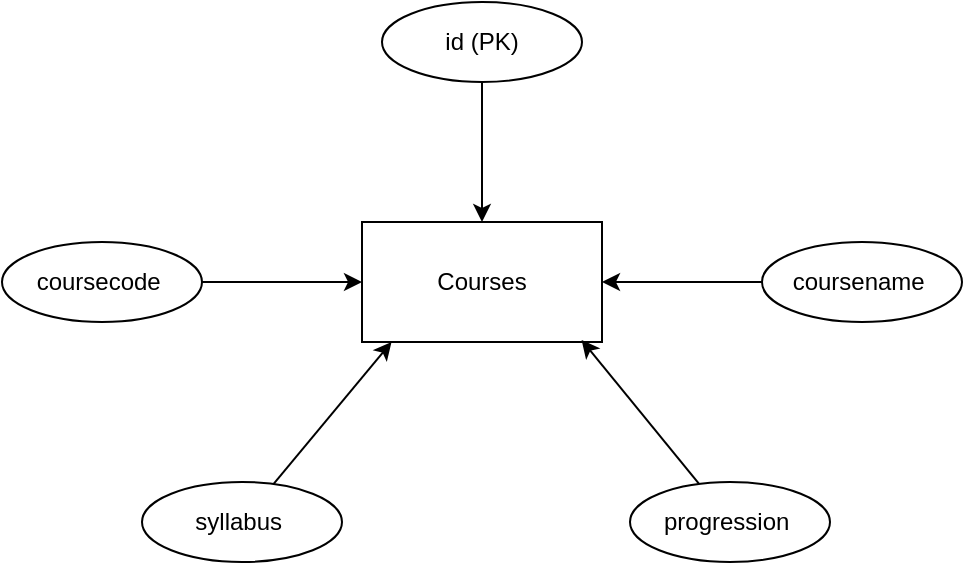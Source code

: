 <mxfile>
    <diagram id="iSMqFJ1wIg3Ju1Nw4q8g" name="Page-1">
        <mxGraphModel dx="1031" dy="585" grid="1" gridSize="10" guides="1" tooltips="1" connect="1" arrows="1" fold="1" page="1" pageScale="1" pageWidth="827" pageHeight="1169" math="0" shadow="0">
            <root>
                <mxCell id="0"/>
                <mxCell id="1" parent="0"/>
                <mxCell id="2" value="Courses" style="rounded=0;whiteSpace=wrap;html=1;" parent="1" vertex="1">
                    <mxGeometry x="280" y="230" width="120" height="60" as="geometry"/>
                </mxCell>
                <mxCell id="9" value="" style="edgeStyle=none;html=1;" edge="1" parent="1" source="3" target="2">
                    <mxGeometry relative="1" as="geometry"/>
                </mxCell>
                <mxCell id="3" value="coursecode&amp;nbsp;" style="ellipse;whiteSpace=wrap;html=1;align=center;" parent="1" vertex="1">
                    <mxGeometry x="100" y="240" width="100" height="40" as="geometry"/>
                </mxCell>
                <mxCell id="12" style="edgeStyle=none;html=1;entryX=0.123;entryY=1;entryDx=0;entryDy=0;entryPerimeter=0;" edge="1" parent="1" source="4" target="2">
                    <mxGeometry relative="1" as="geometry"/>
                </mxCell>
                <mxCell id="4" value="syllabus&amp;nbsp;" style="ellipse;whiteSpace=wrap;html=1;align=center;" parent="1" vertex="1">
                    <mxGeometry x="170" y="360" width="100" height="40" as="geometry"/>
                </mxCell>
                <mxCell id="10" value="" style="edgeStyle=none;html=1;" edge="1" parent="1" source="5" target="2">
                    <mxGeometry relative="1" as="geometry"/>
                </mxCell>
                <mxCell id="5" value="coursename&amp;nbsp;" style="ellipse;whiteSpace=wrap;html=1;align=center;" parent="1" vertex="1">
                    <mxGeometry x="480" y="240" width="100" height="40" as="geometry"/>
                </mxCell>
                <mxCell id="11" style="edgeStyle=none;html=1;entryX=0.915;entryY=0.983;entryDx=0;entryDy=0;entryPerimeter=0;" edge="1" parent="1" source="6" target="2">
                    <mxGeometry relative="1" as="geometry">
                        <mxPoint x="390" y="280" as="targetPoint"/>
                    </mxGeometry>
                </mxCell>
                <mxCell id="6" value="progression&amp;nbsp;" style="ellipse;whiteSpace=wrap;html=1;align=center;" parent="1" vertex="1">
                    <mxGeometry x="414" y="360" width="100" height="40" as="geometry"/>
                </mxCell>
                <mxCell id="8" value="" style="edgeStyle=none;html=1;" edge="1" parent="1" source="7" target="2">
                    <mxGeometry relative="1" as="geometry"/>
                </mxCell>
                <mxCell id="7" value="id (PK)" style="ellipse;whiteSpace=wrap;html=1;align=center;" parent="1" vertex="1">
                    <mxGeometry x="290" y="120" width="100" height="40" as="geometry"/>
                </mxCell>
            </root>
        </mxGraphModel>
    </diagram>
</mxfile>